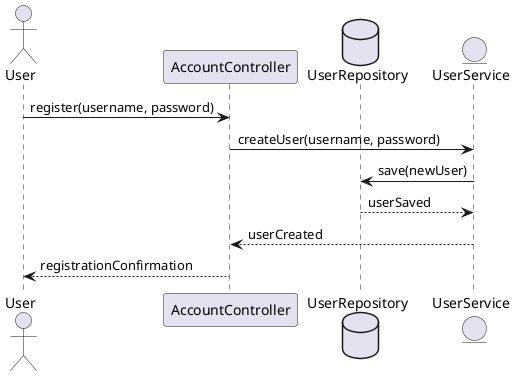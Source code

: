 @startuml
actor User
participant "AccountController" as AC
database "UserRepository" as UR
entity "UserService" as US

User -> AC : register(username, password)
AC -> US : createUser(username, password)
US -> UR : save(newUser)
UR --> US : userSaved
US --> AC : userCreated
AC --> User : registrationConfirmation
@enduml